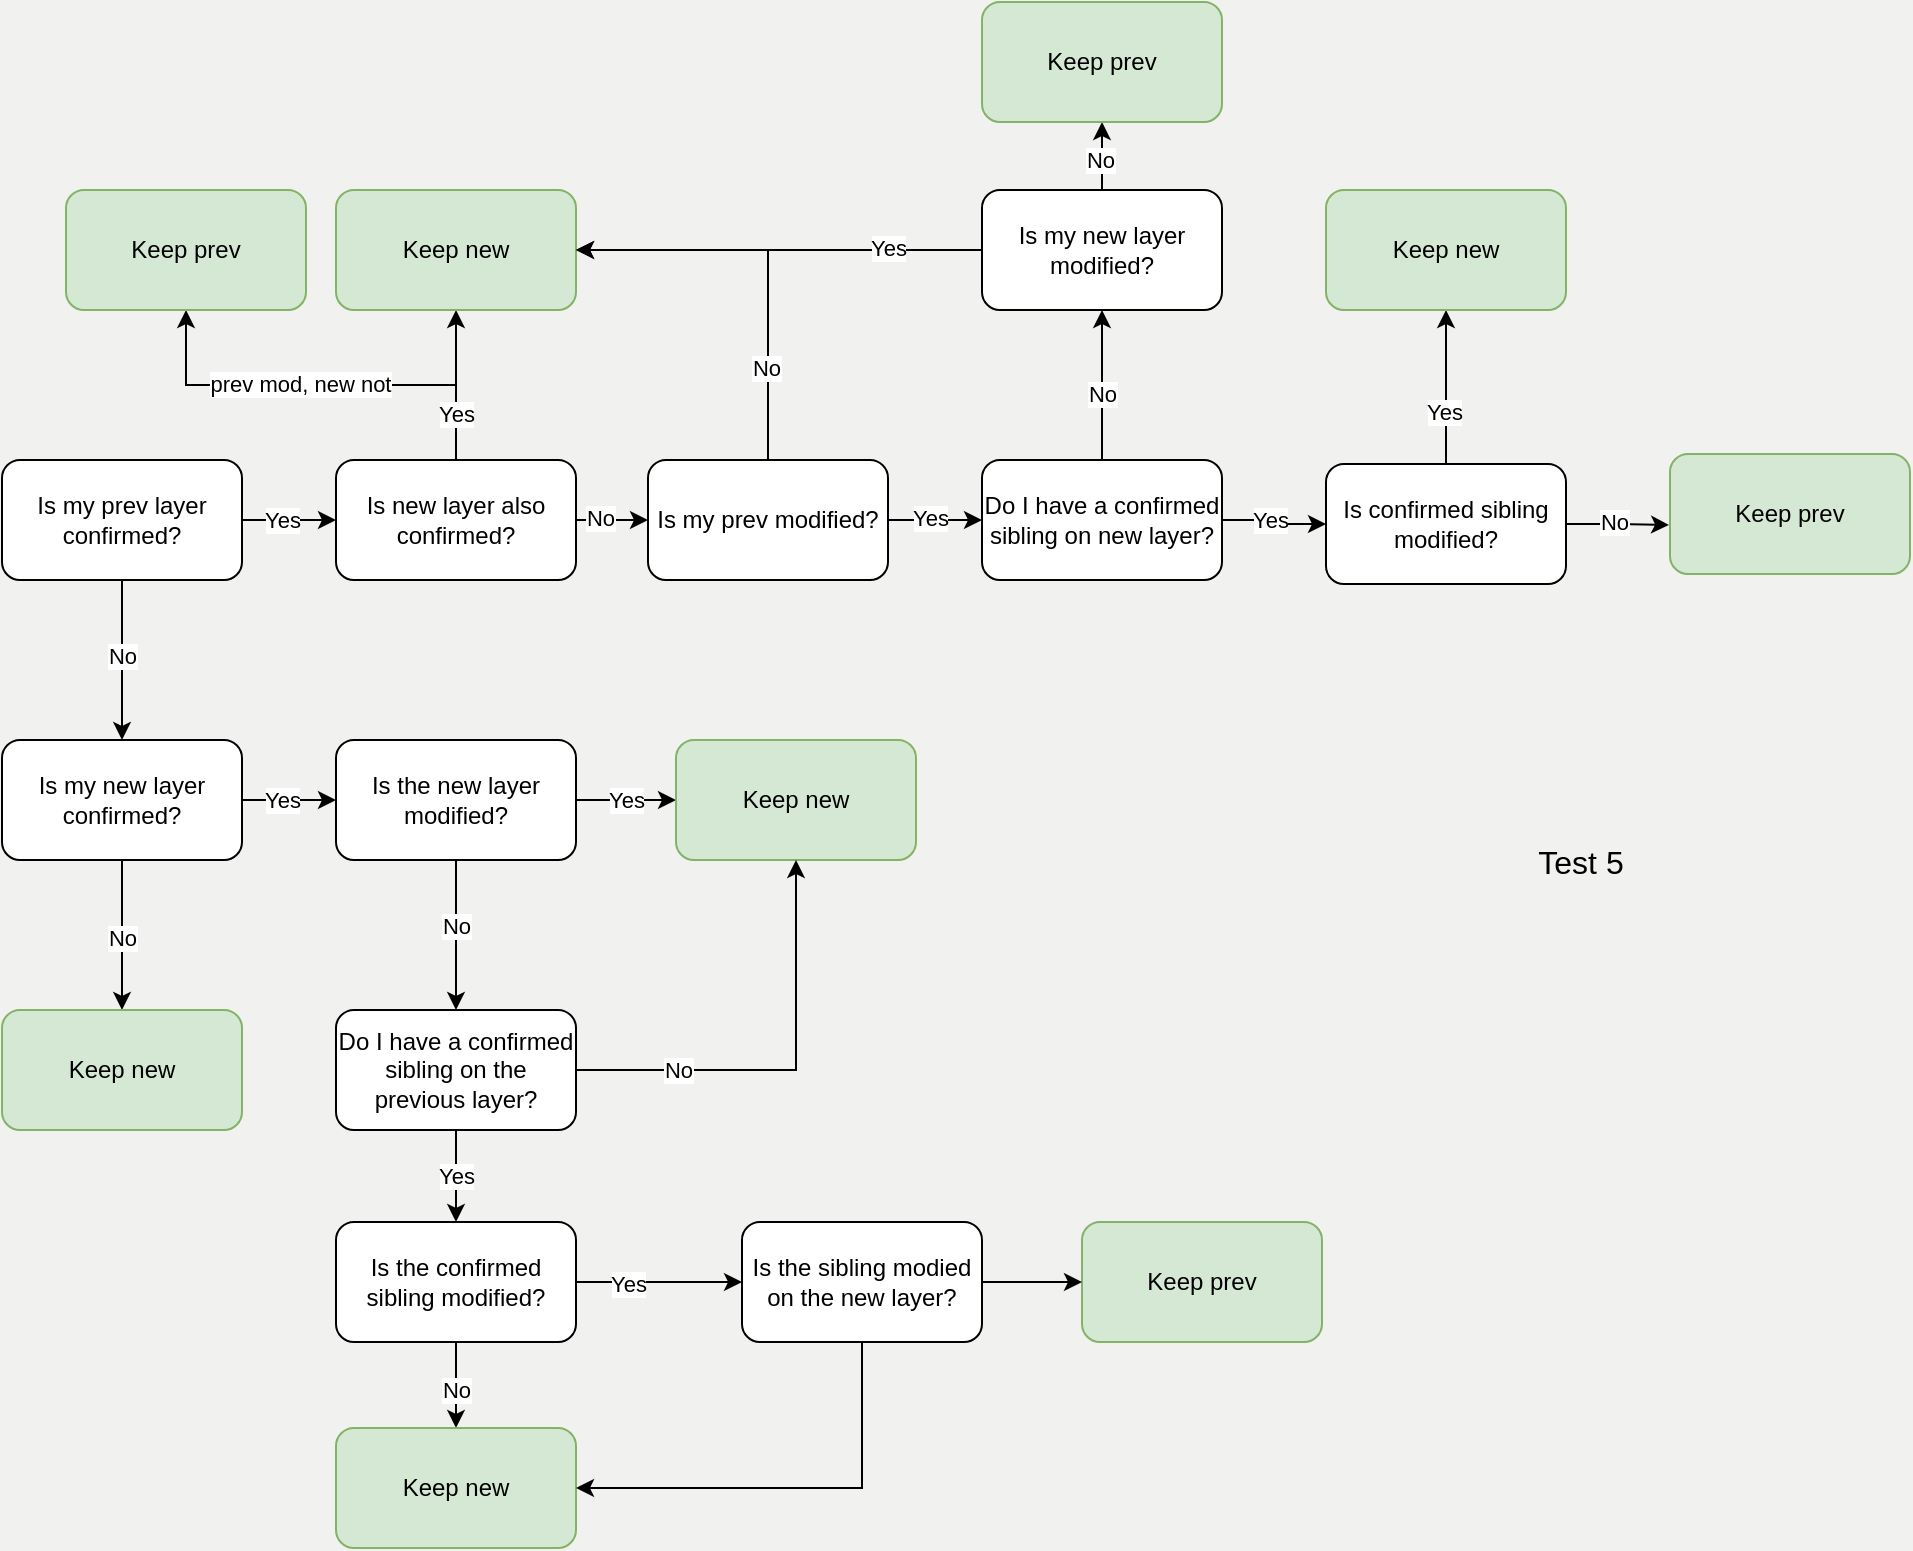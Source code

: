 <mxfile version="26.2.14" pages="2">
  <diagram name="Page-1" id="kJb6FhVqCGiKS8Cj0wNL">
    <mxGraphModel dx="1665" dy="1753" grid="0" gridSize="10" guides="1" tooltips="1" connect="1" arrows="1" fold="1" page="0" pageScale="1" pageWidth="850" pageHeight="1100" background="light-dark(#F1F1EF,#191919)" math="0" shadow="0">
      <root>
        <mxCell id="0" />
        <mxCell id="1" parent="0" />
        <mxCell id="kuuHvWOsZGcF03gMZcih-3" value="" style="edgeStyle=orthogonalEdgeStyle;rounded=0;orthogonalLoop=1;jettySize=auto;html=1;" parent="1" source="kuuHvWOsZGcF03gMZcih-1" target="kuuHvWOsZGcF03gMZcih-2" edge="1">
          <mxGeometry relative="1" as="geometry" />
        </mxCell>
        <mxCell id="kuuHvWOsZGcF03gMZcih-4" value="No" style="edgeLabel;html=1;align=center;verticalAlign=middle;resizable=0;points=[];" parent="kuuHvWOsZGcF03gMZcih-3" vertex="1" connectable="0">
          <mxGeometry x="-0.05" y="4" relative="1" as="geometry">
            <mxPoint x="-4" as="offset" />
          </mxGeometry>
        </mxCell>
        <mxCell id="kuuHvWOsZGcF03gMZcih-10" value="" style="edgeStyle=orthogonalEdgeStyle;rounded=0;orthogonalLoop=1;jettySize=auto;html=1;" parent="1" source="kuuHvWOsZGcF03gMZcih-1" target="kuuHvWOsZGcF03gMZcih-9" edge="1">
          <mxGeometry relative="1" as="geometry" />
        </mxCell>
        <mxCell id="kuuHvWOsZGcF03gMZcih-11" value="Yes" style="edgeLabel;html=1;align=center;verticalAlign=middle;resizable=0;points=[];" parent="kuuHvWOsZGcF03gMZcih-10" vertex="1" connectable="0">
          <mxGeometry x="-0.146" relative="1" as="geometry">
            <mxPoint as="offset" />
          </mxGeometry>
        </mxCell>
        <mxCell id="kuuHvWOsZGcF03gMZcih-1" value="Is my prev layer confirmed?" style="rounded=1;whiteSpace=wrap;html=1;" parent="1" vertex="1">
          <mxGeometry x="36" y="406" width="120" height="60" as="geometry" />
        </mxCell>
        <mxCell id="kuuHvWOsZGcF03gMZcih-5" style="edgeStyle=orthogonalEdgeStyle;rounded=0;orthogonalLoop=1;jettySize=auto;html=1;exitX=0.5;exitY=1;exitDx=0;exitDy=0;entryX=0.5;entryY=0;entryDx=0;entryDy=0;" parent="1" source="kuuHvWOsZGcF03gMZcih-2" target="kuuHvWOsZGcF03gMZcih-51" edge="1">
          <mxGeometry relative="1" as="geometry">
            <mxPoint x="96" y="676" as="targetPoint" />
          </mxGeometry>
        </mxCell>
        <mxCell id="kuuHvWOsZGcF03gMZcih-7" value="No" style="edgeLabel;html=1;align=center;verticalAlign=middle;resizable=0;points=[];" parent="kuuHvWOsZGcF03gMZcih-5" vertex="1" connectable="0">
          <mxGeometry x="0.034" relative="1" as="geometry">
            <mxPoint as="offset" />
          </mxGeometry>
        </mxCell>
        <mxCell id="kuuHvWOsZGcF03gMZcih-46" style="edgeStyle=orthogonalEdgeStyle;rounded=0;orthogonalLoop=1;jettySize=auto;html=1;exitX=1;exitY=0.5;exitDx=0;exitDy=0;entryX=0;entryY=0.5;entryDx=0;entryDy=0;" parent="1" source="kuuHvWOsZGcF03gMZcih-2" target="kuuHvWOsZGcF03gMZcih-45" edge="1">
          <mxGeometry relative="1" as="geometry" />
        </mxCell>
        <mxCell id="kuuHvWOsZGcF03gMZcih-49" value="Yes" style="edgeLabel;html=1;align=center;verticalAlign=middle;resizable=0;points=[];" parent="kuuHvWOsZGcF03gMZcih-46" vertex="1" connectable="0">
          <mxGeometry x="0.106" relative="1" as="geometry">
            <mxPoint x="-6" as="offset" />
          </mxGeometry>
        </mxCell>
        <mxCell id="kuuHvWOsZGcF03gMZcih-2" value="Is my new layer confirmed?" style="rounded=1;whiteSpace=wrap;html=1;" parent="1" vertex="1">
          <mxGeometry x="36" y="546" width="120" height="60" as="geometry" />
        </mxCell>
        <mxCell id="kuuHvWOsZGcF03gMZcih-16" style="edgeStyle=orthogonalEdgeStyle;rounded=0;orthogonalLoop=1;jettySize=auto;html=1;exitX=0.5;exitY=0;exitDx=0;exitDy=0;entryX=0.5;entryY=1;entryDx=0;entryDy=0;" parent="1" source="kuuHvWOsZGcF03gMZcih-9" target="kuuHvWOsZGcF03gMZcih-14" edge="1">
          <mxGeometry relative="1" as="geometry" />
        </mxCell>
        <mxCell id="kuuHvWOsZGcF03gMZcih-17" value="prev mod, new not" style="edgeLabel;html=1;align=center;verticalAlign=middle;resizable=0;points=[];" parent="kuuHvWOsZGcF03gMZcih-16" vertex="1" connectable="0">
          <mxGeometry x="0.246" relative="1" as="geometry">
            <mxPoint x="15" y="-1" as="offset" />
          </mxGeometry>
        </mxCell>
        <mxCell id="kuuHvWOsZGcF03gMZcih-18" style="edgeStyle=orthogonalEdgeStyle;rounded=0;orthogonalLoop=1;jettySize=auto;html=1;exitX=0.5;exitY=0;exitDx=0;exitDy=0;" parent="1" source="kuuHvWOsZGcF03gMZcih-9" target="kuuHvWOsZGcF03gMZcih-15" edge="1">
          <mxGeometry relative="1" as="geometry" />
        </mxCell>
        <mxCell id="kuuHvWOsZGcF03gMZcih-19" value="Yes" style="edgeLabel;html=1;align=center;verticalAlign=middle;resizable=0;points=[];" parent="kuuHvWOsZGcF03gMZcih-18" vertex="1" connectable="0">
          <mxGeometry x="-0.39" relative="1" as="geometry">
            <mxPoint as="offset" />
          </mxGeometry>
        </mxCell>
        <mxCell id="kuuHvWOsZGcF03gMZcih-21" value="" style="edgeStyle=orthogonalEdgeStyle;rounded=0;orthogonalLoop=1;jettySize=auto;html=1;" parent="1" source="kuuHvWOsZGcF03gMZcih-9" target="kuuHvWOsZGcF03gMZcih-20" edge="1">
          <mxGeometry relative="1" as="geometry" />
        </mxCell>
        <mxCell id="kuuHvWOsZGcF03gMZcih-22" value="No" style="edgeLabel;html=1;align=center;verticalAlign=middle;resizable=0;points=[];" parent="kuuHvWOsZGcF03gMZcih-21" vertex="1" connectable="0">
          <mxGeometry x="-0.641" y="1" relative="1" as="geometry">
            <mxPoint x="4" as="offset" />
          </mxGeometry>
        </mxCell>
        <mxCell id="kuuHvWOsZGcF03gMZcih-9" value="Is new layer also confirmed?" style="rounded=1;whiteSpace=wrap;html=1;" parent="1" vertex="1">
          <mxGeometry x="203" y="406" width="120" height="60" as="geometry" />
        </mxCell>
        <mxCell id="kuuHvWOsZGcF03gMZcih-14" value="Keep prev" style="rounded=1;whiteSpace=wrap;html=1;fillColor=#d5e8d4;strokeColor=#82b366;" parent="1" vertex="1">
          <mxGeometry x="68" y="271" width="120" height="60" as="geometry" />
        </mxCell>
        <mxCell id="kuuHvWOsZGcF03gMZcih-15" value="Keep new" style="rounded=1;whiteSpace=wrap;html=1;fillColor=#d5e8d4;strokeColor=#82b366;" parent="1" vertex="1">
          <mxGeometry x="203" y="271" width="120" height="60" as="geometry" />
        </mxCell>
        <mxCell id="kuuHvWOsZGcF03gMZcih-23" style="edgeStyle=orthogonalEdgeStyle;rounded=0;orthogonalLoop=1;jettySize=auto;html=1;exitX=0.5;exitY=0;exitDx=0;exitDy=0;entryX=1;entryY=0.5;entryDx=0;entryDy=0;" parent="1" source="kuuHvWOsZGcF03gMZcih-20" target="kuuHvWOsZGcF03gMZcih-15" edge="1">
          <mxGeometry relative="1" as="geometry" />
        </mxCell>
        <mxCell id="kuuHvWOsZGcF03gMZcih-24" value="No" style="edgeLabel;html=1;align=center;verticalAlign=middle;resizable=0;points=[];" parent="kuuHvWOsZGcF03gMZcih-23" vertex="1" connectable="0">
          <mxGeometry x="-0.541" y="1" relative="1" as="geometry">
            <mxPoint as="offset" />
          </mxGeometry>
        </mxCell>
        <mxCell id="kuuHvWOsZGcF03gMZcih-26" style="edgeStyle=orthogonalEdgeStyle;rounded=0;orthogonalLoop=1;jettySize=auto;html=1;exitX=1;exitY=0.5;exitDx=0;exitDy=0;" parent="1" source="kuuHvWOsZGcF03gMZcih-20" target="kuuHvWOsZGcF03gMZcih-25" edge="1">
          <mxGeometry relative="1" as="geometry" />
        </mxCell>
        <mxCell id="kuuHvWOsZGcF03gMZcih-27" value="Yes" style="edgeLabel;html=1;align=center;verticalAlign=middle;resizable=0;points=[];" parent="kuuHvWOsZGcF03gMZcih-26" vertex="1" connectable="0">
          <mxGeometry x="-0.097" y="2" relative="1" as="geometry">
            <mxPoint y="1" as="offset" />
          </mxGeometry>
        </mxCell>
        <mxCell id="kuuHvWOsZGcF03gMZcih-20" value="Is my prev modified?" style="rounded=1;whiteSpace=wrap;html=1;" parent="1" vertex="1">
          <mxGeometry x="359" y="406" width="120" height="60" as="geometry" />
        </mxCell>
        <mxCell id="kuuHvWOsZGcF03gMZcih-29" style="edgeStyle=orthogonalEdgeStyle;rounded=0;orthogonalLoop=1;jettySize=auto;html=1;exitX=1;exitY=0.5;exitDx=0;exitDy=0;" parent="1" source="kuuHvWOsZGcF03gMZcih-25" target="kuuHvWOsZGcF03gMZcih-28" edge="1">
          <mxGeometry relative="1" as="geometry" />
        </mxCell>
        <mxCell id="kuuHvWOsZGcF03gMZcih-33" value="Yes" style="edgeLabel;html=1;align=center;verticalAlign=middle;resizable=0;points=[];" parent="kuuHvWOsZGcF03gMZcih-29" vertex="1" connectable="0">
          <mxGeometry x="-0.036" y="-2" relative="1" as="geometry">
            <mxPoint as="offset" />
          </mxGeometry>
        </mxCell>
        <mxCell id="kuuHvWOsZGcF03gMZcih-31" style="edgeStyle=orthogonalEdgeStyle;rounded=0;orthogonalLoop=1;jettySize=auto;html=1;exitX=0.5;exitY=0;exitDx=0;exitDy=0;entryX=0.5;entryY=1;entryDx=0;entryDy=0;" parent="1" source="kuuHvWOsZGcF03gMZcih-34" target="kuuHvWOsZGcF03gMZcih-30" edge="1">
          <mxGeometry relative="1" as="geometry" />
        </mxCell>
        <mxCell id="kuuHvWOsZGcF03gMZcih-37" value="No" style="edgeLabel;html=1;align=center;verticalAlign=middle;resizable=0;points=[];" parent="kuuHvWOsZGcF03gMZcih-31" vertex="1" connectable="0">
          <mxGeometry x="-0.527" y="1" relative="1" as="geometry">
            <mxPoint y="-7" as="offset" />
          </mxGeometry>
        </mxCell>
        <mxCell id="kuuHvWOsZGcF03gMZcih-25" value="Do I have a confirmed sibling on new layer?" style="rounded=1;whiteSpace=wrap;html=1;" parent="1" vertex="1">
          <mxGeometry x="526" y="406" width="120" height="60" as="geometry" />
        </mxCell>
        <mxCell id="kuuHvWOsZGcF03gMZcih-39" style="edgeStyle=orthogonalEdgeStyle;rounded=0;orthogonalLoop=1;jettySize=auto;html=1;exitX=0.5;exitY=0;exitDx=0;exitDy=0;entryX=0.5;entryY=1;entryDx=0;entryDy=0;" parent="1" source="kuuHvWOsZGcF03gMZcih-28" target="kuuHvWOsZGcF03gMZcih-40" edge="1">
          <mxGeometry relative="1" as="geometry">
            <mxPoint x="758.189" y="378.243" as="targetPoint" />
          </mxGeometry>
        </mxCell>
        <mxCell id="kuuHvWOsZGcF03gMZcih-42" value="Yes" style="edgeLabel;html=1;align=center;verticalAlign=middle;resizable=0;points=[];" parent="kuuHvWOsZGcF03gMZcih-39" vertex="1" connectable="0">
          <mxGeometry x="-0.311" y="1" relative="1" as="geometry">
            <mxPoint as="offset" />
          </mxGeometry>
        </mxCell>
        <mxCell id="kuuHvWOsZGcF03gMZcih-41" style="edgeStyle=orthogonalEdgeStyle;rounded=0;orthogonalLoop=1;jettySize=auto;html=1;exitX=1;exitY=0.5;exitDx=0;exitDy=0;entryX=-0.004;entryY=0.591;entryDx=0;entryDy=0;entryPerimeter=0;" parent="1" source="kuuHvWOsZGcF03gMZcih-28" target="kuuHvWOsZGcF03gMZcih-43" edge="1">
          <mxGeometry relative="1" as="geometry">
            <mxPoint x="864" y="438" as="targetPoint" />
          </mxGeometry>
        </mxCell>
        <mxCell id="kuuHvWOsZGcF03gMZcih-44" value="No" style="edgeLabel;html=1;align=center;verticalAlign=middle;resizable=0;points=[];" parent="kuuHvWOsZGcF03gMZcih-41" vertex="1" connectable="0">
          <mxGeometry x="-0.099" y="1" relative="1" as="geometry">
            <mxPoint as="offset" />
          </mxGeometry>
        </mxCell>
        <mxCell id="kuuHvWOsZGcF03gMZcih-28" value="Is confirmed sibling modified?" style="rounded=1;whiteSpace=wrap;html=1;" parent="1" vertex="1">
          <mxGeometry x="698" y="408" width="120" height="60" as="geometry" />
        </mxCell>
        <mxCell id="kuuHvWOsZGcF03gMZcih-30" value="Keep prev" style="rounded=1;whiteSpace=wrap;html=1;fillColor=#d5e8d4;strokeColor=#82b366;" parent="1" vertex="1">
          <mxGeometry x="526" y="177" width="120" height="60" as="geometry" />
        </mxCell>
        <mxCell id="kuuHvWOsZGcF03gMZcih-35" value="" style="edgeStyle=orthogonalEdgeStyle;rounded=0;orthogonalLoop=1;jettySize=auto;html=1;exitX=0.5;exitY=0;exitDx=0;exitDy=0;entryX=0.5;entryY=1;entryDx=0;entryDy=0;" parent="1" source="kuuHvWOsZGcF03gMZcih-25" target="kuuHvWOsZGcF03gMZcih-34" edge="1">
          <mxGeometry relative="1" as="geometry">
            <mxPoint x="586" y="406" as="sourcePoint" />
            <mxPoint x="586" y="331" as="targetPoint" />
          </mxGeometry>
        </mxCell>
        <mxCell id="kuuHvWOsZGcF03gMZcih-36" value="No" style="edgeLabel;html=1;align=center;verticalAlign=middle;resizable=0;points=[];" parent="kuuHvWOsZGcF03gMZcih-35" vertex="1" connectable="0">
          <mxGeometry x="-0.116" y="-2" relative="1" as="geometry">
            <mxPoint x="-2" as="offset" />
          </mxGeometry>
        </mxCell>
        <mxCell id="kuuHvWOsZGcF03gMZcih-38" style="edgeStyle=orthogonalEdgeStyle;rounded=0;orthogonalLoop=1;jettySize=auto;html=1;exitX=0;exitY=0.5;exitDx=0;exitDy=0;entryX=1;entryY=0.5;entryDx=0;entryDy=0;" parent="1" source="kuuHvWOsZGcF03gMZcih-34" target="kuuHvWOsZGcF03gMZcih-15" edge="1">
          <mxGeometry relative="1" as="geometry" />
        </mxCell>
        <mxCell id="kuuHvWOsZGcF03gMZcih-72" value="Yes" style="edgeLabel;html=1;align=center;verticalAlign=middle;resizable=0;points=[];" parent="kuuHvWOsZGcF03gMZcih-38" vertex="1" connectable="0">
          <mxGeometry x="-0.537" y="-1" relative="1" as="geometry">
            <mxPoint as="offset" />
          </mxGeometry>
        </mxCell>
        <mxCell id="kuuHvWOsZGcF03gMZcih-34" value="Is my new layer modified?" style="rounded=1;whiteSpace=wrap;html=1;" parent="1" vertex="1">
          <mxGeometry x="526" y="271" width="120" height="60" as="geometry" />
        </mxCell>
        <mxCell id="kuuHvWOsZGcF03gMZcih-40" value="Keep new" style="rounded=1;whiteSpace=wrap;html=1;fillColor=#d5e8d4;strokeColor=#82b366;" parent="1" vertex="1">
          <mxGeometry x="698" y="271" width="120" height="60" as="geometry" />
        </mxCell>
        <mxCell id="kuuHvWOsZGcF03gMZcih-43" value="Keep prev" style="rounded=1;whiteSpace=wrap;html=1;fillColor=#d5e8d4;strokeColor=#82b366;" parent="1" vertex="1">
          <mxGeometry x="870" y="403" width="120" height="60" as="geometry" />
        </mxCell>
        <mxCell id="kuuHvWOsZGcF03gMZcih-48" value="Yes" style="edgeStyle=orthogonalEdgeStyle;rounded=0;orthogonalLoop=1;jettySize=auto;html=1;" parent="1" source="kuuHvWOsZGcF03gMZcih-45" target="kuuHvWOsZGcF03gMZcih-47" edge="1">
          <mxGeometry relative="1" as="geometry" />
        </mxCell>
        <mxCell id="kuuHvWOsZGcF03gMZcih-55" value="" style="edgeStyle=orthogonalEdgeStyle;rounded=0;orthogonalLoop=1;jettySize=auto;html=1;" parent="1" source="kuuHvWOsZGcF03gMZcih-45" target="kuuHvWOsZGcF03gMZcih-54" edge="1">
          <mxGeometry relative="1" as="geometry" />
        </mxCell>
        <mxCell id="kuuHvWOsZGcF03gMZcih-56" value="No" style="edgeLabel;html=1;align=center;verticalAlign=middle;resizable=0;points=[];" parent="kuuHvWOsZGcF03gMZcih-55" vertex="1" connectable="0">
          <mxGeometry x="-0.12" relative="1" as="geometry">
            <mxPoint as="offset" />
          </mxGeometry>
        </mxCell>
        <mxCell id="kuuHvWOsZGcF03gMZcih-45" value="Is the new layer modified?" style="rounded=1;whiteSpace=wrap;html=1;" parent="1" vertex="1">
          <mxGeometry x="203" y="546" width="120" height="60" as="geometry" />
        </mxCell>
        <mxCell id="kuuHvWOsZGcF03gMZcih-47" value="Keep new" style="rounded=1;whiteSpace=wrap;html=1;fillColor=#d5e8d4;strokeColor=#82b366;" parent="1" vertex="1">
          <mxGeometry x="373" y="546" width="120" height="60" as="geometry" />
        </mxCell>
        <mxCell id="kuuHvWOsZGcF03gMZcih-51" value="Keep new" style="rounded=1;whiteSpace=wrap;html=1;fillColor=#d5e8d4;strokeColor=#82b366;" parent="1" vertex="1">
          <mxGeometry x="36" y="681" width="120" height="60" as="geometry" />
        </mxCell>
        <mxCell id="kuuHvWOsZGcF03gMZcih-57" style="edgeStyle=orthogonalEdgeStyle;rounded=0;orthogonalLoop=1;jettySize=auto;html=1;exitX=1;exitY=0.5;exitDx=0;exitDy=0;entryX=0.5;entryY=1;entryDx=0;entryDy=0;" parent="1" source="kuuHvWOsZGcF03gMZcih-54" target="kuuHvWOsZGcF03gMZcih-47" edge="1">
          <mxGeometry relative="1" as="geometry" />
        </mxCell>
        <mxCell id="kuuHvWOsZGcF03gMZcih-58" value="No" style="edgeLabel;html=1;align=center;verticalAlign=middle;resizable=0;points=[];" parent="kuuHvWOsZGcF03gMZcih-57" vertex="1" connectable="0">
          <mxGeometry x="-0.532" y="-2" relative="1" as="geometry">
            <mxPoint y="-2" as="offset" />
          </mxGeometry>
        </mxCell>
        <mxCell id="kuuHvWOsZGcF03gMZcih-60" value="Yes" style="edgeStyle=orthogonalEdgeStyle;rounded=0;orthogonalLoop=1;jettySize=auto;html=1;" parent="1" source="kuuHvWOsZGcF03gMZcih-54" target="kuuHvWOsZGcF03gMZcih-59" edge="1">
          <mxGeometry relative="1" as="geometry" />
        </mxCell>
        <mxCell id="kuuHvWOsZGcF03gMZcih-54" value="Do I have a confirmed sibling on the previous layer?" style="rounded=1;whiteSpace=wrap;html=1;" parent="1" vertex="1">
          <mxGeometry x="203" y="681" width="120" height="60" as="geometry" />
        </mxCell>
        <mxCell id="kuuHvWOsZGcF03gMZcih-62" value="" style="edgeStyle=orthogonalEdgeStyle;rounded=0;orthogonalLoop=1;jettySize=auto;html=1;" parent="1" source="kuuHvWOsZGcF03gMZcih-59" target="kuuHvWOsZGcF03gMZcih-61" edge="1">
          <mxGeometry relative="1" as="geometry" />
        </mxCell>
        <mxCell id="kuuHvWOsZGcF03gMZcih-63" value="No" style="edgeLabel;html=1;align=center;verticalAlign=middle;resizable=0;points=[];" parent="kuuHvWOsZGcF03gMZcih-62" vertex="1" connectable="0">
          <mxGeometry x="0.085" relative="1" as="geometry">
            <mxPoint as="offset" />
          </mxGeometry>
        </mxCell>
        <mxCell id="kuuHvWOsZGcF03gMZcih-65" style="edgeStyle=orthogonalEdgeStyle;rounded=0;orthogonalLoop=1;jettySize=auto;html=1;exitX=1;exitY=0.5;exitDx=0;exitDy=0;" parent="1" source="kuuHvWOsZGcF03gMZcih-59" target="kuuHvWOsZGcF03gMZcih-78" edge="1">
          <mxGeometry relative="1" as="geometry">
            <mxPoint x="400" y="817" as="targetPoint" />
          </mxGeometry>
        </mxCell>
        <mxCell id="kuuHvWOsZGcF03gMZcih-66" value="Yes" style="edgeLabel;html=1;align=center;verticalAlign=middle;resizable=0;points=[];" parent="kuuHvWOsZGcF03gMZcih-65" vertex="1" connectable="0">
          <mxGeometry x="-0.385" y="-1" relative="1" as="geometry">
            <mxPoint as="offset" />
          </mxGeometry>
        </mxCell>
        <mxCell id="kuuHvWOsZGcF03gMZcih-59" value="Is the confirmed sibling modified?" style="rounded=1;whiteSpace=wrap;html=1;" parent="1" vertex="1">
          <mxGeometry x="203" y="787" width="120" height="60" as="geometry" />
        </mxCell>
        <mxCell id="kuuHvWOsZGcF03gMZcih-61" value="Keep new" style="rounded=1;whiteSpace=wrap;html=1;fillColor=#d5e8d4;strokeColor=#82b366;" parent="1" vertex="1">
          <mxGeometry x="203" y="890" width="120" height="60" as="geometry" />
        </mxCell>
        <mxCell id="kuuHvWOsZGcF03gMZcih-77" value="Keep prev" style="rounded=1;whiteSpace=wrap;html=1;fillColor=#d5e8d4;strokeColor=#82b366;" parent="1" vertex="1">
          <mxGeometry x="576" y="787" width="120" height="60" as="geometry" />
        </mxCell>
        <mxCell id="kuuHvWOsZGcF03gMZcih-79" style="edgeStyle=orthogonalEdgeStyle;rounded=0;orthogonalLoop=1;jettySize=auto;html=1;exitX=0.5;exitY=1;exitDx=0;exitDy=0;entryX=1;entryY=0.5;entryDx=0;entryDy=0;" parent="1" source="kuuHvWOsZGcF03gMZcih-78" target="kuuHvWOsZGcF03gMZcih-61" edge="1">
          <mxGeometry relative="1" as="geometry" />
        </mxCell>
        <mxCell id="kuuHvWOsZGcF03gMZcih-80" style="edgeStyle=orthogonalEdgeStyle;rounded=0;orthogonalLoop=1;jettySize=auto;html=1;exitX=1;exitY=0.5;exitDx=0;exitDy=0;entryX=0;entryY=0.5;entryDx=0;entryDy=0;" parent="1" source="kuuHvWOsZGcF03gMZcih-78" target="kuuHvWOsZGcF03gMZcih-77" edge="1">
          <mxGeometry relative="1" as="geometry" />
        </mxCell>
        <mxCell id="kuuHvWOsZGcF03gMZcih-78" value="Is the sibling modied on the new layer?" style="rounded=1;whiteSpace=wrap;html=1;" parent="1" vertex="1">
          <mxGeometry x="406" y="787" width="120" height="60" as="geometry" />
        </mxCell>
        <mxCell id="Xx5x_uMALJ7EPCq8Be9p-1" value="&lt;div&gt;Test 5&lt;/div&gt;&lt;div&gt;&lt;br&gt;&lt;/div&gt;" style="text;html=1;align=center;verticalAlign=middle;resizable=0;points=[];autosize=1;strokeColor=none;fillColor=none;fontSize=16;" vertex="1" parent="1">
          <mxGeometry x="794.5" y="591.5" width="61" height="50" as="geometry" />
        </mxCell>
      </root>
    </mxGraphModel>
  </diagram>
  <diagram id="2-kz-wCo3BVhbDf41DF8" name="Page-2">
    <mxGraphModel dx="887" dy="585" grid="1" gridSize="10" guides="1" tooltips="1" connect="1" arrows="1" fold="1" page="1" pageScale="1" pageWidth="850" pageHeight="1100" math="0" shadow="0">
      <root>
        <mxCell id="0" />
        <mxCell id="1" parent="0" />
        <mxCell id="oOqZ6PW6AVLumU6SATjX-8" value="" style="rounded=0;orthogonalLoop=1;jettySize=auto;html=1;endArrow=ERmany;endFill=0;entryX=0.498;entryY=-0.06;entryDx=0;entryDy=0;entryPerimeter=0;" parent="1" source="oOqZ6PW6AVLumU6SATjX-1" target="oOqZ6PW6AVLumU6SATjX-4" edge="1">
          <mxGeometry relative="1" as="geometry">
            <mxPoint x="550" y="450" as="targetPoint" />
          </mxGeometry>
        </mxCell>
        <mxCell id="oOqZ6PW6AVLumU6SATjX-9" style="rounded=0;orthogonalLoop=1;jettySize=auto;html=1;exitX=0;exitY=1;exitDx=0;exitDy=0;endArrow=ERmany;endFill=0;entryX=1;entryY=0.25;entryDx=0;entryDy=0;" parent="1" source="oOqZ6PW6AVLumU6SATjX-22" target="oOqZ6PW6AVLumU6SATjX-10" edge="1">
          <mxGeometry relative="1" as="geometry">
            <mxPoint x="290" y="435" as="targetPoint" />
            <mxPoint x="170" y="430" as="sourcePoint" />
          </mxGeometry>
        </mxCell>
        <mxCell id="oOqZ6PW6AVLumU6SATjX-23" value="" style="edgeStyle=orthogonalEdgeStyle;rounded=0;orthogonalLoop=1;jettySize=auto;html=1;endArrow=ERmany;endFill=0;dashed=1;startArrow=ERmany;startFill=0;" parent="1" source="oOqZ6PW6AVLumU6SATjX-1" target="oOqZ6PW6AVLumU6SATjX-22" edge="1">
          <mxGeometry relative="1" as="geometry" />
        </mxCell>
        <mxCell id="oOqZ6PW6AVLumU6SATjX-1" value="Requirement" style="rounded=1;whiteSpace=wrap;html=1;" parent="1" vertex="1">
          <mxGeometry x="490" y="380" width="120" height="30" as="geometry" />
        </mxCell>
        <mxCell id="oOqZ6PW6AVLumU6SATjX-19" style="edgeStyle=orthogonalEdgeStyle;rounded=0;orthogonalLoop=1;jettySize=auto;html=1;endArrow=ERmany;endFill=0;" parent="1" source="oOqZ6PW6AVLumU6SATjX-4" target="oOqZ6PW6AVLumU6SATjX-18" edge="1">
          <mxGeometry relative="1" as="geometry" />
        </mxCell>
        <mxCell id="oOqZ6PW6AVLumU6SATjX-21" style="edgeStyle=orthogonalEdgeStyle;rounded=0;orthogonalLoop=1;jettySize=auto;html=1;endArrow=ERmany;endFill=0;" parent="1" source="oOqZ6PW6AVLumU6SATjX-4" target="oOqZ6PW6AVLumU6SATjX-15" edge="1">
          <mxGeometry relative="1" as="geometry" />
        </mxCell>
        <mxCell id="oOqZ6PW6AVLumU6SATjX-4" value="Option" style="rounded=1;whiteSpace=wrap;html=1;" parent="1" vertex="1">
          <mxGeometry x="490" y="436" width="120" height="30" as="geometry" />
        </mxCell>
        <mxCell id="oOqZ6PW6AVLumU6SATjX-10" value="Attachment" style="rounded=1;whiteSpace=wrap;html=1;" parent="1" vertex="1">
          <mxGeometry x="194" y="410" width="76" height="20" as="geometry" />
        </mxCell>
        <mxCell id="oOqZ6PW6AVLumU6SATjX-12" style="rounded=0;orthogonalLoop=1;jettySize=auto;html=1;exitX=1;exitY=1;exitDx=0;exitDy=0;endArrow=ERmany;endFill=0;entryX=0;entryY=0.25;entryDx=0;entryDy=0;" parent="1" target="oOqZ6PW6AVLumU6SATjX-13" edge="1">
          <mxGeometry relative="1" as="geometry">
            <mxPoint x="630" y="476" as="targetPoint" />
            <mxPoint x="610" y="466" as="sourcePoint" />
          </mxGeometry>
        </mxCell>
        <mxCell id="oOqZ6PW6AVLumU6SATjX-13" value="Attachment" style="rounded=1;whiteSpace=wrap;html=1;" parent="1" vertex="1">
          <mxGeometry x="634" y="466" width="76" height="20" as="geometry" />
        </mxCell>
        <mxCell id="oOqZ6PW6AVLumU6SATjX-15" value="Instruction" style="rounded=1;whiteSpace=wrap;html=1;" parent="1" vertex="1">
          <mxGeometry x="553" y="510" width="120" height="30" as="geometry" />
        </mxCell>
        <mxCell id="oOqZ6PW6AVLumU6SATjX-16" style="rounded=0;orthogonalLoop=1;jettySize=auto;html=1;exitX=1;exitY=1;exitDx=0;exitDy=0;endArrow=ERmany;endFill=0;entryX=0;entryY=0.25;entryDx=0;entryDy=0;" parent="1" target="oOqZ6PW6AVLumU6SATjX-17" edge="1">
          <mxGeometry relative="1" as="geometry">
            <mxPoint x="693" y="550" as="targetPoint" />
            <mxPoint x="673" y="540" as="sourcePoint" />
          </mxGeometry>
        </mxCell>
        <mxCell id="oOqZ6PW6AVLumU6SATjX-17" value="Attachment" style="rounded=1;whiteSpace=wrap;html=1;" parent="1" vertex="1">
          <mxGeometry x="697" y="540" width="76" height="20" as="geometry" />
        </mxCell>
        <mxCell id="oOqZ6PW6AVLumU6SATjX-18" value="Impact" style="rounded=1;whiteSpace=wrap;html=1;" parent="1" vertex="1">
          <mxGeometry x="423" y="510" width="120" height="30" as="geometry" />
        </mxCell>
        <mxCell id="oOqZ6PW6AVLumU6SATjX-22" value="Checklist" style="rounded=1;whiteSpace=wrap;html=1;" parent="1" vertex="1">
          <mxGeometry x="290" y="380" width="120" height="30" as="geometry" />
        </mxCell>
        <mxCell id="oOqZ6PW6AVLumU6SATjX-25" style="rounded=0;orthogonalLoop=1;jettySize=auto;html=1;exitX=1;exitY=1;exitDx=0;exitDy=0;endArrow=ERmany;endFill=0;entryX=0;entryY=0.25;entryDx=0;entryDy=0;" parent="1" target="oOqZ6PW6AVLumU6SATjX-26" edge="1">
          <mxGeometry relative="1" as="geometry">
            <mxPoint x="630" y="420" as="targetPoint" />
            <mxPoint x="610" y="410" as="sourcePoint" />
          </mxGeometry>
        </mxCell>
        <mxCell id="oOqZ6PW6AVLumU6SATjX-26" value="Attachment" style="rounded=1;whiteSpace=wrap;html=1;" parent="1" vertex="1">
          <mxGeometry x="634" y="410" width="76" height="20" as="geometry" />
        </mxCell>
      </root>
    </mxGraphModel>
  </diagram>
</mxfile>
